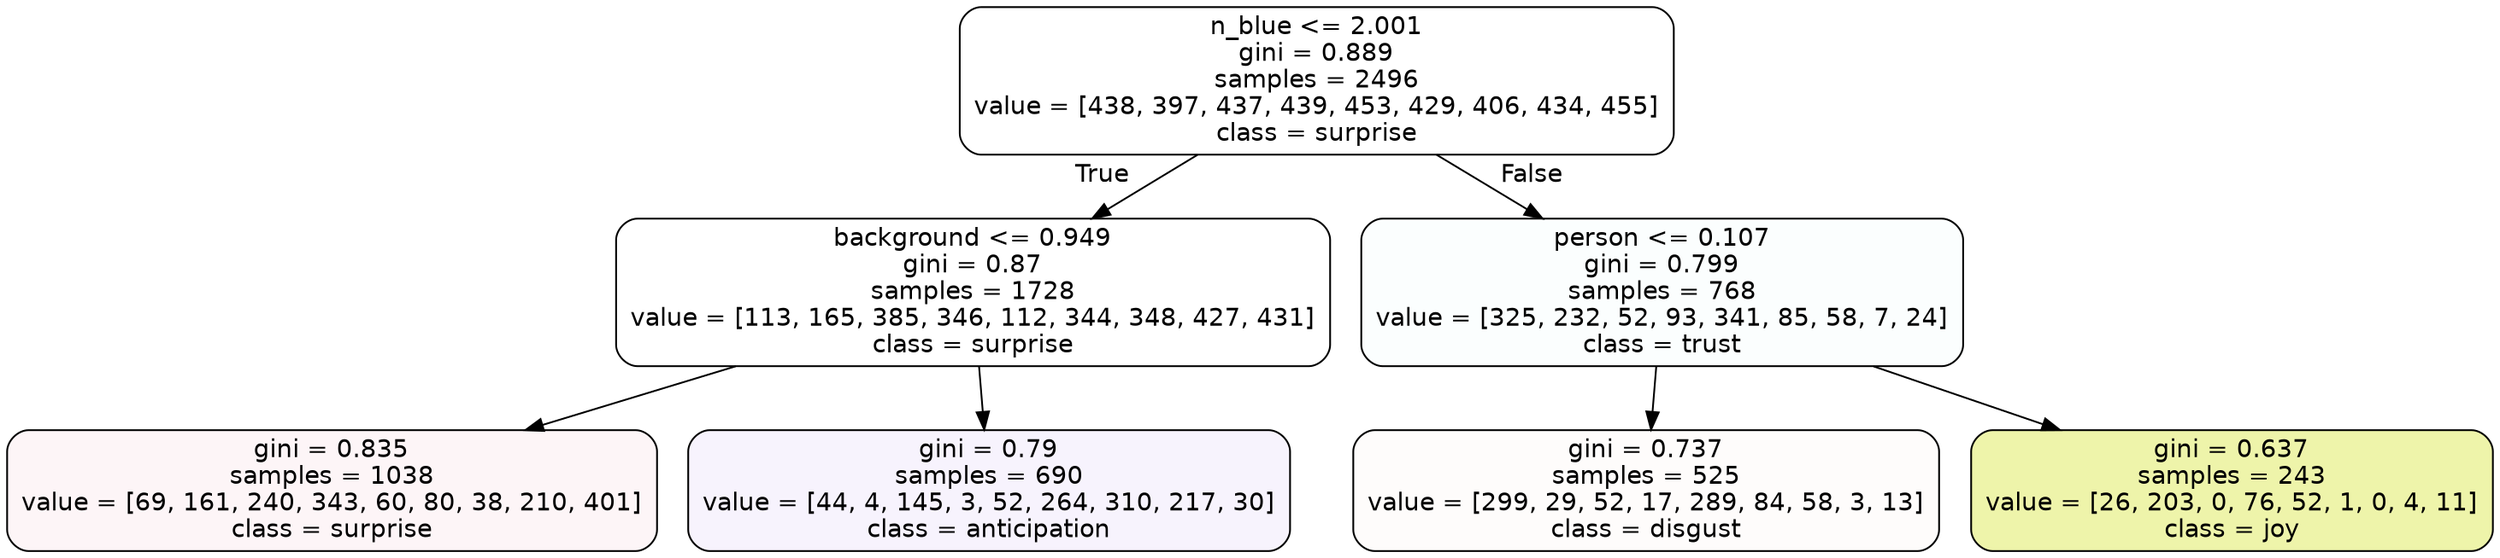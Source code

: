 digraph Tree {
node [shape=box, style="filled, rounded", color="black", fontname=helvetica] ;
edge [fontname=helvetica] ;
0 [label="n_blue <= 2.001\ngini = 0.889\nsamples = 2496\nvalue = [438, 397, 437, 439, 453, 429, 406, 434, 455]\nclass = surprise", fillcolor="#e5396400"] ;
1 [label="background <= 0.949\ngini = 0.87\nsamples = 1728\nvalue = [113, 165, 385, 346, 112, 344, 348, 427, 431]\nclass = surprise", fillcolor="#e5396400"] ;
0 -> 1 [labeldistance=2.5, labelangle=45, headlabel="True"] ;
2 [label="gini = 0.835\nsamples = 1038\nvalue = [69, 161, 240, 343, 60, 80, 38, 210, 401]\nclass = surprise", fillcolor="#e539640c"] ;
1 -> 2 ;
3 [label="gini = 0.79\nsamples = 690\nvalue = [44, 4, 145, 3, 52, 264, 310, 217, 30]\nclass = anticipation", fillcolor="#8139e50f"] ;
1 -> 3 ;
4 [label="person <= 0.107\ngini = 0.799\nsamples = 768\nvalue = [325, 232, 52, 93, 341, 85, 58, 7, 24]\nclass = trust", fillcolor="#39d7e505"] ;
0 -> 4 [labeldistance=2.5, labelangle=-45, headlabel="False"] ;
5 [label="gini = 0.737\nsamples = 525\nvalue = [299, 29, 52, 17, 289, 84, 58, 3, 13]\nclass = disgust", fillcolor="#e5813905"] ;
4 -> 5 ;
6 [label="gini = 0.637\nsamples = 243\nvalue = [26, 203, 0, 76, 52, 1, 0, 4, 11]\nclass = joy", fillcolor="#d7e5396d"] ;
4 -> 6 ;
}